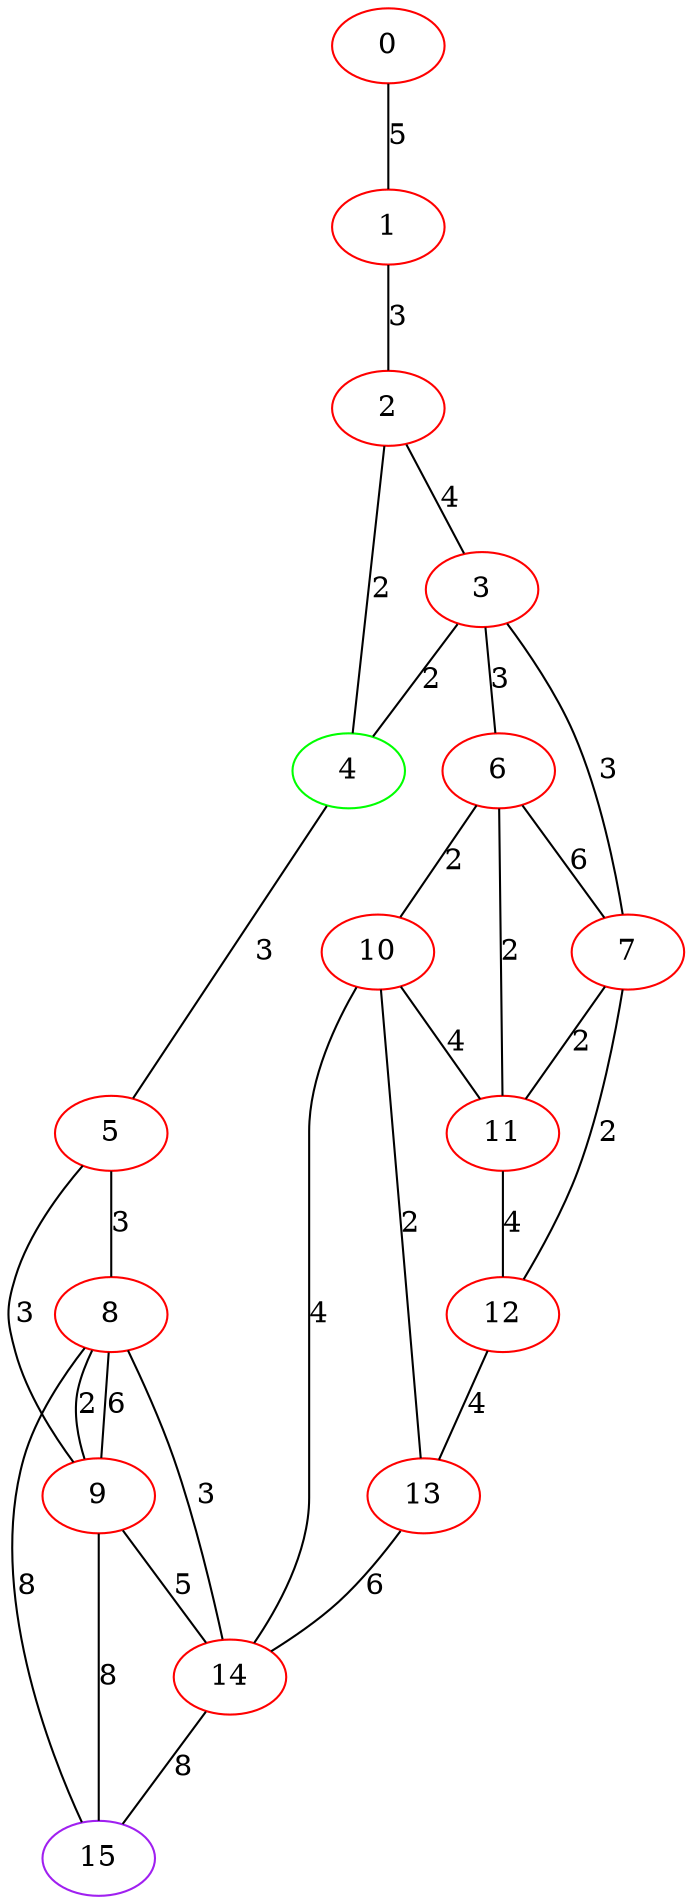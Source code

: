 graph "" {
0 [color=red, weight=1];
1 [color=red, weight=1];
2 [color=red, weight=1];
3 [color=red, weight=1];
4 [color=green, weight=2];
5 [color=red, weight=1];
6 [color=red, weight=1];
7 [color=red, weight=1];
8 [color=red, weight=1];
9 [color=red, weight=1];
10 [color=red, weight=1];
11 [color=red, weight=1];
12 [color=red, weight=1];
13 [color=red, weight=1];
14 [color=red, weight=1];
15 [color=purple, weight=4];
0 -- 1  [key=0, label=5];
1 -- 2  [key=0, label=3];
2 -- 3  [key=0, label=4];
2 -- 4  [key=0, label=2];
3 -- 4  [key=0, label=2];
3 -- 6  [key=0, label=3];
3 -- 7  [key=0, label=3];
4 -- 5  [key=0, label=3];
5 -- 8  [key=0, label=3];
5 -- 9  [key=0, label=3];
6 -- 11  [key=0, label=2];
6 -- 10  [key=0, label=2];
6 -- 7  [key=0, label=6];
7 -- 11  [key=0, label=2];
7 -- 12  [key=0, label=2];
8 -- 9  [key=0, label=2];
8 -- 9  [key=1, label=6];
8 -- 14  [key=0, label=3];
8 -- 15  [key=0, label=8];
9 -- 14  [key=0, label=5];
9 -- 15  [key=0, label=8];
10 -- 14  [key=0, label=4];
10 -- 11  [key=0, label=4];
10 -- 13  [key=0, label=2];
11 -- 12  [key=0, label=4];
12 -- 13  [key=0, label=4];
13 -- 14  [key=0, label=6];
14 -- 15  [key=0, label=8];
}
